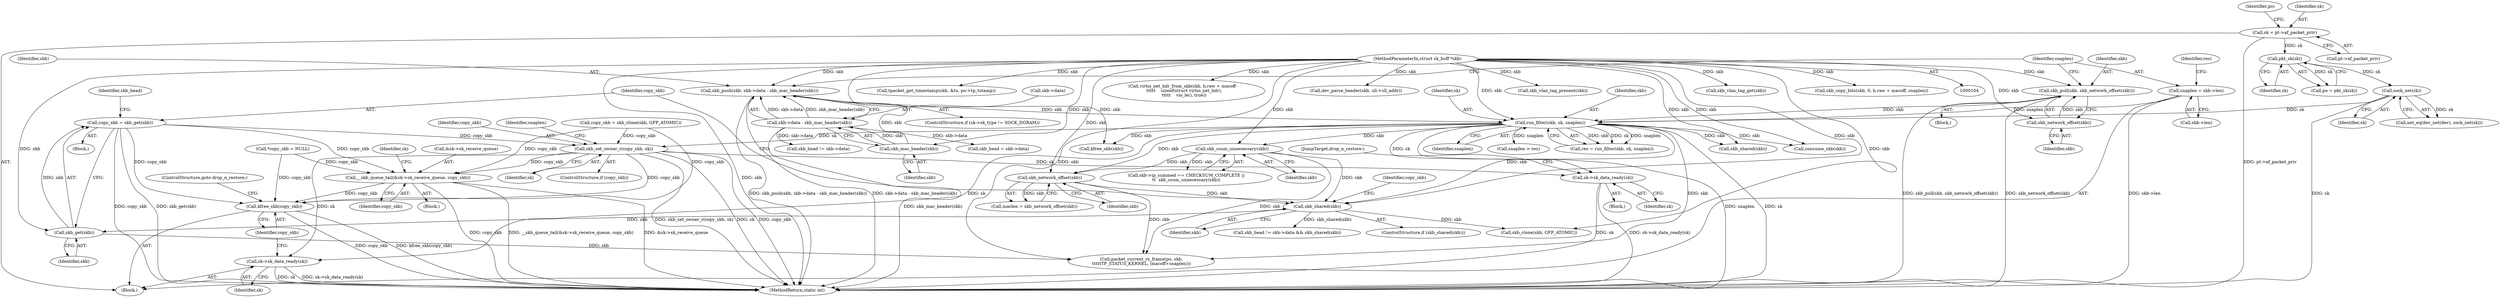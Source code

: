 digraph "0_linux_edbd58be15a957f6a760c4a514cd475217eb97fd@API" {
"1000370" [label="(Call,copy_skb = skb_get(skb))"];
"1000372" [label="(Call,skb_get(skb))"];
"1000360" [label="(Call,skb_shared(skb))"];
"1000294" [label="(Call,skb_network_offset(skb))"];
"1000256" [label="(Call,skb_csum_unnecessary(skb))"];
"1000225" [label="(Call,run_filter(skb, sk, snaplen))"];
"1000198" [label="(Call,skb_push(skb, skb->data - skb_mac_header(skb)))"];
"1000204" [label="(Call,skb_mac_header(skb))"];
"1000105" [label="(MethodParameterIn,struct sk_buff *skb)"];
"1000200" [label="(Call,skb->data - skb_mac_header(skb))"];
"1000214" [label="(Call,skb_pull(skb, skb_network_offset(skb)))"];
"1000216" [label="(Call,skb_network_offset(skb))"];
"1000184" [label="(Call,sock_net(sk))"];
"1000177" [label="(Call,pkt_sk(sk))"];
"1000170" [label="(Call,sk = pt->af_packet_priv)"];
"1000218" [label="(Call,snaplen = skb->len)"];
"1000381" [label="(Call,skb_set_owner_r(copy_skb, sk))"];
"1000519" [label="(Call,__skb_queue_tail(&sk->sk_receive_queue, copy_skb))"];
"1001019" [label="(Call,kfree_skb(copy_skb))"];
"1000957" [label="(Call,sk->sk_data_ready(sk))"];
"1001017" [label="(Call,sk->sk_data_ready(sk))"];
"1000572" [label="(Call,tpacket_get_timestamp(skb, &ts, po->tp_tstamp))"];
"1000292" [label="(Call,maclen = skb_network_offset(skb))"];
"1000385" [label="(Identifier,snaplen)"];
"1000220" [label="(Call,skb->len)"];
"1000257" [label="(Identifier,skb)"];
"1000381" [label="(Call,skb_set_owner_r(copy_skb, sk))"];
"1000373" [label="(Identifier,skb)"];
"1000213" [label="(Block,)"];
"1000219" [label="(Identifier,snaplen)"];
"1000468" [label="(Call,packet_current_rx_frame(po, skb,\n\t\t\t\t\tTP_STATUS_KERNEL, (macoff+snaplen)))"];
"1000217" [label="(Identifier,skb)"];
"1000178" [label="(Identifier,sk)"];
"1000950" [label="(Block,)"];
"1000228" [label="(Identifier,snaplen)"];
"1001019" [label="(Call,kfree_skb(copy_skb))"];
"1000176" [label="(Identifier,po)"];
"1000958" [label="(Identifier,sk)"];
"1000170" [label="(Call,sk = pt->af_packet_priv)"];
"1000379" [label="(ControlStructure,if (copy_skb))"];
"1000227" [label="(Identifier,sk)"];
"1000177" [label="(Call,pkt_sk(sk))"];
"1000256" [label="(Call,skb_csum_unnecessary(skb))"];
"1000371" [label="(Identifier,copy_skb)"];
"1001021" [label="(ControlStructure,goto drop_n_restore;)"];
"1000215" [label="(Identifier,skb)"];
"1001020" [label="(Identifier,copy_skb)"];
"1000205" [label="(Identifier,skb)"];
"1000109" [label="(Block,)"];
"1000171" [label="(Identifier,sk)"];
"1000520" [label="(Call,&sk->sk_receive_queue)"];
"1001022" [label="(MethodReturn,static int)"];
"1000136" [label="(Call,*copy_skb = NULL)"];
"1000216" [label="(Call,skb_network_offset(skb))"];
"1000200" [label="(Call,skb->data - skb_mac_header(skb))"];
"1000375" [label="(Identifier,skb_head)"];
"1000853" [label="(Call,dev_parse_header(skb, sll->sll_addr))"];
"1000966" [label="(JumpTarget,drop_n_restore:)"];
"1000383" [label="(Identifier,sk)"];
"1001018" [label="(Identifier,sk)"];
"1000365" [label="(Call,skb_clone(skb, GFP_ATOMIC))"];
"1000226" [label="(Identifier,skb)"];
"1000192" [label="(ControlStructure,if (sk->sk_type != SOCK_DGRAM))"];
"1000361" [label="(Identifier,skb)"];
"1000994" [label="(Call,kfree_skb(skb))"];
"1000175" [label="(Call,po = pkt_sk(sk))"];
"1000370" [label="(Call,copy_skb = skb_get(skb))"];
"1000250" [label="(Call,skb->ip_summed == CHECKSUM_COMPLETE ||\n\t\t  skb_csum_unnecessary(skb))"];
"1000224" [label="(Identifier,res)"];
"1000294" [label="(Call,skb_network_offset(skb))"];
"1000360" [label="(Call,skb_shared(skb))"];
"1000372" [label="(Call,skb_get(skb))"];
"1000204" [label="(Call,skb_mac_header(skb))"];
"1000529" [label="(Identifier,sk)"];
"1000359" [label="(ControlStructure,if (skb_shared(skb)))"];
"1000538" [label="(Call,virtio_net_hdr_from_skb(skb, h.raw + macoff -\n \t\t\t\t\t    sizeof(struct virtio_net_hdr),\n \t\t\t\t\t    vio_le(), true))"];
"1000699" [label="(Call,skb_vlan_tag_present(skb))"];
"1000974" [label="(Call,skb_shared(skb))"];
"1000524" [label="(Identifier,copy_skb)"];
"1000105" [label="(MethodParameterIn,struct sk_buff *skb)"];
"1000708" [label="(Call,skb_vlan_tag_get(skb))"];
"1000262" [label="(Call,snaplen > res)"];
"1000515" [label="(Block,)"];
"1000519" [label="(Call,__skb_queue_tail(&sk->sk_receive_queue, copy_skb))"];
"1000369" [label="(Block,)"];
"1000364" [label="(Identifier,copy_skb)"];
"1000382" [label="(Identifier,copy_skb)"];
"1000198" [label="(Call,skb_push(skb, skb->data - skb_mac_header(skb)))"];
"1000559" [label="(Call,skb_copy_bits(skb, 0, h.raw + macoff, snaplen))"];
"1000374" [label="(Call,skb_head = skb->data)"];
"1001017" [label="(Call,sk->sk_data_ready(sk))"];
"1000969" [label="(Call,skb_head != skb->data)"];
"1000223" [label="(Call,res = run_filter(skb, sk, snaplen))"];
"1000968" [label="(Call,skb_head != skb->data && skb_shared(skb))"];
"1000225" [label="(Call,run_filter(skb, sk, snaplen))"];
"1000295" [label="(Identifier,skb)"];
"1000184" [label="(Call,sock_net(sk))"];
"1000214" [label="(Call,skb_pull(skb, skb_network_offset(skb)))"];
"1000991" [label="(Call,consume_skb(skb))"];
"1000957" [label="(Call,sk->sk_data_ready(sk))"];
"1000201" [label="(Call,skb->data)"];
"1000218" [label="(Call,snaplen = skb->len)"];
"1000172" [label="(Call,pt->af_packet_priv)"];
"1000185" [label="(Identifier,sk)"];
"1000199" [label="(Identifier,skb)"];
"1000363" [label="(Call,copy_skb = skb_clone(skb, GFP_ATOMIC))"];
"1000181" [label="(Call,net_eq(dev_net(dev), sock_net(sk)))"];
"1000370" -> "1000369"  [label="AST: "];
"1000370" -> "1000372"  [label="CFG: "];
"1000371" -> "1000370"  [label="AST: "];
"1000372" -> "1000370"  [label="AST: "];
"1000375" -> "1000370"  [label="CFG: "];
"1000370" -> "1001022"  [label="DDG: skb_get(skb)"];
"1000370" -> "1001022"  [label="DDG: copy_skb"];
"1000372" -> "1000370"  [label="DDG: skb"];
"1000370" -> "1000381"  [label="DDG: copy_skb"];
"1000370" -> "1000519"  [label="DDG: copy_skb"];
"1000370" -> "1001019"  [label="DDG: copy_skb"];
"1000372" -> "1000373"  [label="CFG: "];
"1000373" -> "1000372"  [label="AST: "];
"1000360" -> "1000372"  [label="DDG: skb"];
"1000105" -> "1000372"  [label="DDG: skb"];
"1000372" -> "1000468"  [label="DDG: skb"];
"1000360" -> "1000359"  [label="AST: "];
"1000360" -> "1000361"  [label="CFG: "];
"1000361" -> "1000360"  [label="AST: "];
"1000364" -> "1000360"  [label="CFG: "];
"1000371" -> "1000360"  [label="CFG: "];
"1000294" -> "1000360"  [label="DDG: skb"];
"1000256" -> "1000360"  [label="DDG: skb"];
"1000225" -> "1000360"  [label="DDG: skb"];
"1000105" -> "1000360"  [label="DDG: skb"];
"1000360" -> "1000365"  [label="DDG: skb"];
"1000360" -> "1000968"  [label="DDG: skb_shared(skb)"];
"1000294" -> "1000292"  [label="AST: "];
"1000294" -> "1000295"  [label="CFG: "];
"1000295" -> "1000294"  [label="AST: "];
"1000292" -> "1000294"  [label="CFG: "];
"1000294" -> "1000292"  [label="DDG: skb"];
"1000256" -> "1000294"  [label="DDG: skb"];
"1000225" -> "1000294"  [label="DDG: skb"];
"1000105" -> "1000294"  [label="DDG: skb"];
"1000294" -> "1000468"  [label="DDG: skb"];
"1000256" -> "1000250"  [label="AST: "];
"1000256" -> "1000257"  [label="CFG: "];
"1000257" -> "1000256"  [label="AST: "];
"1000250" -> "1000256"  [label="CFG: "];
"1000256" -> "1000250"  [label="DDG: skb"];
"1000225" -> "1000256"  [label="DDG: skb"];
"1000105" -> "1000256"  [label="DDG: skb"];
"1000256" -> "1000468"  [label="DDG: skb"];
"1000225" -> "1000223"  [label="AST: "];
"1000225" -> "1000228"  [label="CFG: "];
"1000226" -> "1000225"  [label="AST: "];
"1000227" -> "1000225"  [label="AST: "];
"1000228" -> "1000225"  [label="AST: "];
"1000223" -> "1000225"  [label="CFG: "];
"1000225" -> "1001022"  [label="DDG: sk"];
"1000225" -> "1001022"  [label="DDG: snaplen"];
"1000225" -> "1000223"  [label="DDG: skb"];
"1000225" -> "1000223"  [label="DDG: sk"];
"1000225" -> "1000223"  [label="DDG: snaplen"];
"1000198" -> "1000225"  [label="DDG: skb"];
"1000214" -> "1000225"  [label="DDG: skb"];
"1000105" -> "1000225"  [label="DDG: skb"];
"1000184" -> "1000225"  [label="DDG: sk"];
"1000218" -> "1000225"  [label="DDG: snaplen"];
"1000225" -> "1000262"  [label="DDG: snaplen"];
"1000225" -> "1000381"  [label="DDG: sk"];
"1000225" -> "1000468"  [label="DDG: skb"];
"1000225" -> "1000957"  [label="DDG: sk"];
"1000225" -> "1000974"  [label="DDG: skb"];
"1000225" -> "1000991"  [label="DDG: skb"];
"1000225" -> "1000994"  [label="DDG: skb"];
"1000225" -> "1001017"  [label="DDG: sk"];
"1000198" -> "1000192"  [label="AST: "];
"1000198" -> "1000200"  [label="CFG: "];
"1000199" -> "1000198"  [label="AST: "];
"1000200" -> "1000198"  [label="AST: "];
"1000219" -> "1000198"  [label="CFG: "];
"1000198" -> "1001022"  [label="DDG: skb->data - skb_mac_header(skb)"];
"1000198" -> "1001022"  [label="DDG: skb_push(skb, skb->data - skb_mac_header(skb))"];
"1000204" -> "1000198"  [label="DDG: skb"];
"1000105" -> "1000198"  [label="DDG: skb"];
"1000200" -> "1000198"  [label="DDG: skb->data"];
"1000200" -> "1000198"  [label="DDG: skb_mac_header(skb)"];
"1000204" -> "1000200"  [label="AST: "];
"1000204" -> "1000205"  [label="CFG: "];
"1000205" -> "1000204"  [label="AST: "];
"1000200" -> "1000204"  [label="CFG: "];
"1000204" -> "1000200"  [label="DDG: skb"];
"1000105" -> "1000204"  [label="DDG: skb"];
"1000105" -> "1000104"  [label="AST: "];
"1000105" -> "1001022"  [label="DDG: skb"];
"1000105" -> "1000214"  [label="DDG: skb"];
"1000105" -> "1000216"  [label="DDG: skb"];
"1000105" -> "1000365"  [label="DDG: skb"];
"1000105" -> "1000468"  [label="DDG: skb"];
"1000105" -> "1000538"  [label="DDG: skb"];
"1000105" -> "1000559"  [label="DDG: skb"];
"1000105" -> "1000572"  [label="DDG: skb"];
"1000105" -> "1000699"  [label="DDG: skb"];
"1000105" -> "1000708"  [label="DDG: skb"];
"1000105" -> "1000853"  [label="DDG: skb"];
"1000105" -> "1000974"  [label="DDG: skb"];
"1000105" -> "1000991"  [label="DDG: skb"];
"1000105" -> "1000994"  [label="DDG: skb"];
"1000201" -> "1000200"  [label="AST: "];
"1000200" -> "1001022"  [label="DDG: skb_mac_header(skb)"];
"1000200" -> "1000374"  [label="DDG: skb->data"];
"1000200" -> "1000969"  [label="DDG: skb->data"];
"1000214" -> "1000213"  [label="AST: "];
"1000214" -> "1000216"  [label="CFG: "];
"1000215" -> "1000214"  [label="AST: "];
"1000216" -> "1000214"  [label="AST: "];
"1000219" -> "1000214"  [label="CFG: "];
"1000214" -> "1001022"  [label="DDG: skb_network_offset(skb)"];
"1000214" -> "1001022"  [label="DDG: skb_pull(skb, skb_network_offset(skb))"];
"1000216" -> "1000214"  [label="DDG: skb"];
"1000216" -> "1000217"  [label="CFG: "];
"1000217" -> "1000216"  [label="AST: "];
"1000184" -> "1000181"  [label="AST: "];
"1000184" -> "1000185"  [label="CFG: "];
"1000185" -> "1000184"  [label="AST: "];
"1000181" -> "1000184"  [label="CFG: "];
"1000184" -> "1001022"  [label="DDG: sk"];
"1000184" -> "1000181"  [label="DDG: sk"];
"1000177" -> "1000184"  [label="DDG: sk"];
"1000177" -> "1000175"  [label="AST: "];
"1000177" -> "1000178"  [label="CFG: "];
"1000178" -> "1000177"  [label="AST: "];
"1000175" -> "1000177"  [label="CFG: "];
"1000177" -> "1000175"  [label="DDG: sk"];
"1000170" -> "1000177"  [label="DDG: sk"];
"1000170" -> "1000109"  [label="AST: "];
"1000170" -> "1000172"  [label="CFG: "];
"1000171" -> "1000170"  [label="AST: "];
"1000172" -> "1000170"  [label="AST: "];
"1000176" -> "1000170"  [label="CFG: "];
"1000170" -> "1001022"  [label="DDG: pt->af_packet_priv"];
"1000218" -> "1000109"  [label="AST: "];
"1000218" -> "1000220"  [label="CFG: "];
"1000219" -> "1000218"  [label="AST: "];
"1000220" -> "1000218"  [label="AST: "];
"1000224" -> "1000218"  [label="CFG: "];
"1000218" -> "1001022"  [label="DDG: skb->len"];
"1000381" -> "1000379"  [label="AST: "];
"1000381" -> "1000383"  [label="CFG: "];
"1000382" -> "1000381"  [label="AST: "];
"1000383" -> "1000381"  [label="AST: "];
"1000385" -> "1000381"  [label="CFG: "];
"1000381" -> "1001022"  [label="DDG: sk"];
"1000381" -> "1001022"  [label="DDG: copy_skb"];
"1000381" -> "1001022"  [label="DDG: skb_set_owner_r(copy_skb, sk)"];
"1000363" -> "1000381"  [label="DDG: copy_skb"];
"1000381" -> "1000519"  [label="DDG: copy_skb"];
"1000381" -> "1000957"  [label="DDG: sk"];
"1000381" -> "1001017"  [label="DDG: sk"];
"1000381" -> "1001019"  [label="DDG: copy_skb"];
"1000519" -> "1000515"  [label="AST: "];
"1000519" -> "1000524"  [label="CFG: "];
"1000520" -> "1000519"  [label="AST: "];
"1000524" -> "1000519"  [label="AST: "];
"1000529" -> "1000519"  [label="CFG: "];
"1000519" -> "1001022"  [label="DDG: &sk->sk_receive_queue"];
"1000519" -> "1001022"  [label="DDG: copy_skb"];
"1000519" -> "1001022"  [label="DDG: __skb_queue_tail(&sk->sk_receive_queue, copy_skb)"];
"1000363" -> "1000519"  [label="DDG: copy_skb"];
"1000136" -> "1000519"  [label="DDG: copy_skb"];
"1000519" -> "1001019"  [label="DDG: copy_skb"];
"1001019" -> "1000109"  [label="AST: "];
"1001019" -> "1001020"  [label="CFG: "];
"1001020" -> "1001019"  [label="AST: "];
"1001021" -> "1001019"  [label="CFG: "];
"1001019" -> "1001022"  [label="DDG: kfree_skb(copy_skb)"];
"1001019" -> "1001022"  [label="DDG: copy_skb"];
"1000363" -> "1001019"  [label="DDG: copy_skb"];
"1000136" -> "1001019"  [label="DDG: copy_skb"];
"1000957" -> "1000950"  [label="AST: "];
"1000957" -> "1000958"  [label="CFG: "];
"1000958" -> "1000957"  [label="AST: "];
"1000966" -> "1000957"  [label="CFG: "];
"1000957" -> "1001022"  [label="DDG: sk->sk_data_ready(sk)"];
"1000957" -> "1001022"  [label="DDG: sk"];
"1001017" -> "1000109"  [label="AST: "];
"1001017" -> "1001018"  [label="CFG: "];
"1001018" -> "1001017"  [label="AST: "];
"1001020" -> "1001017"  [label="CFG: "];
"1001017" -> "1001022"  [label="DDG: sk"];
"1001017" -> "1001022"  [label="DDG: sk->sk_data_ready(sk)"];
}
